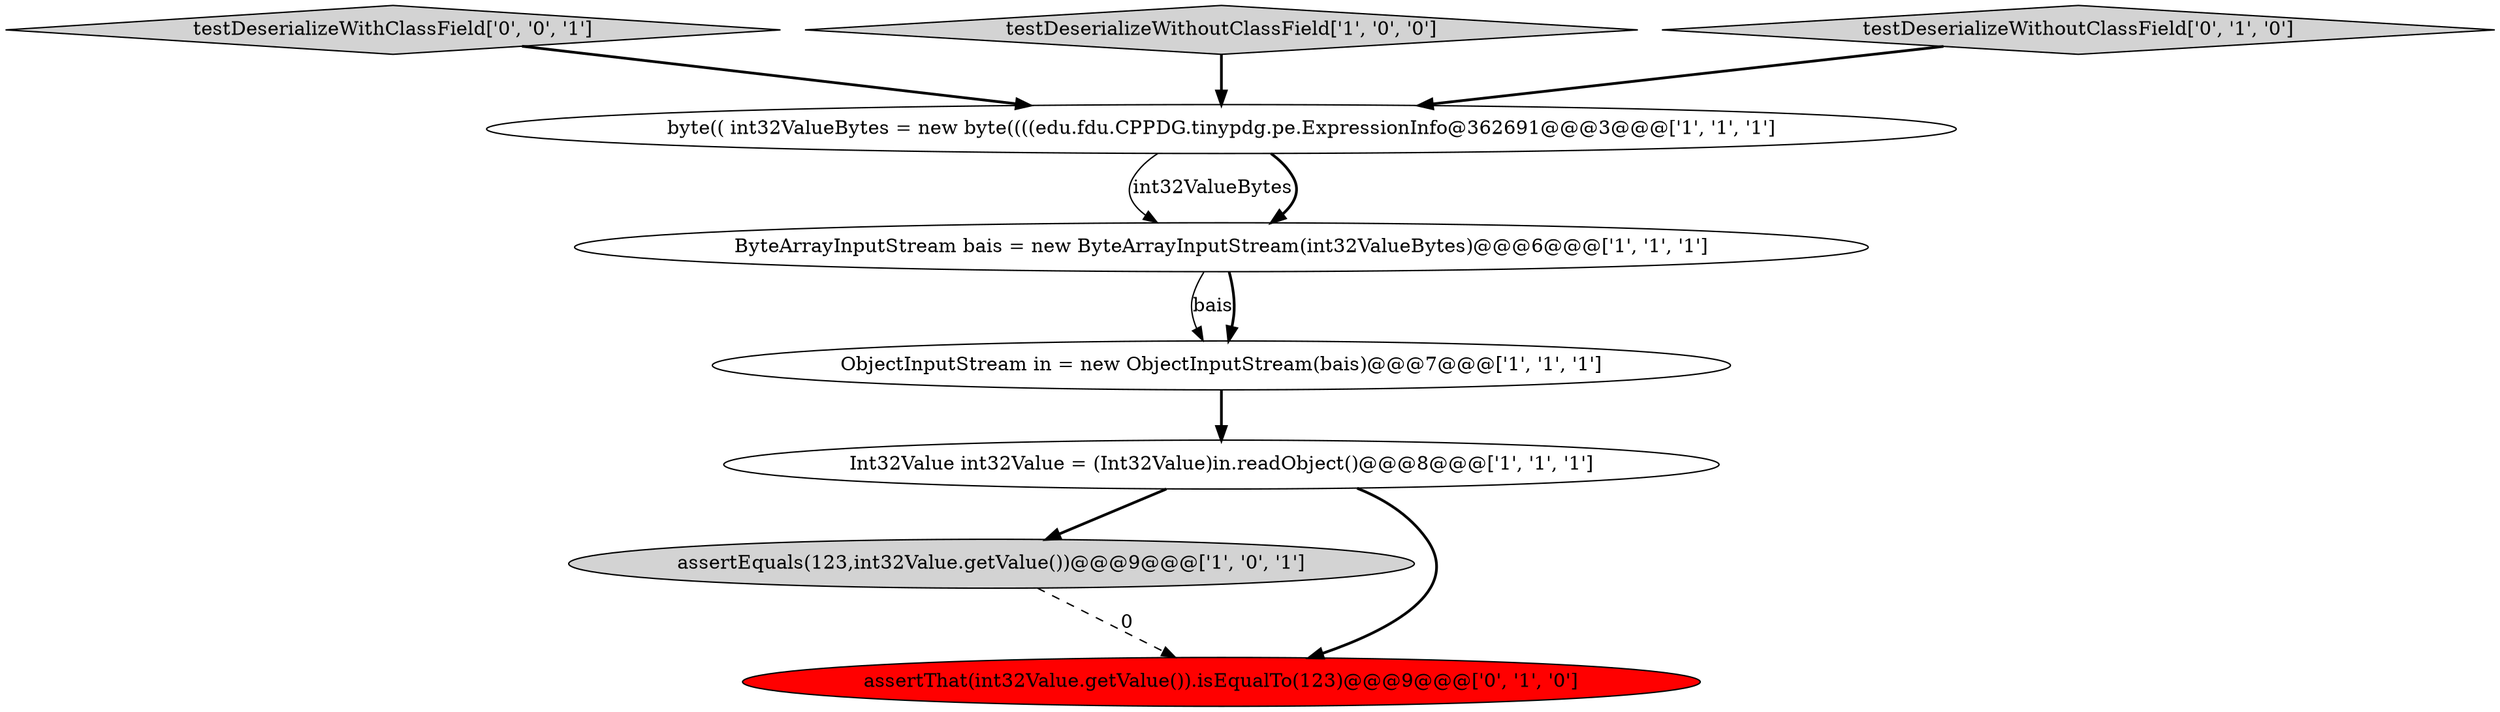 digraph {
2 [style = filled, label = "byte(( int32ValueBytes = new byte((((edu.fdu.CPPDG.tinypdg.pe.ExpressionInfo@362691@@@3@@@['1', '1', '1']", fillcolor = white, shape = ellipse image = "AAA0AAABBB1BBB"];
4 [style = filled, label = "ObjectInputStream in = new ObjectInputStream(bais)@@@7@@@['1', '1', '1']", fillcolor = white, shape = ellipse image = "AAA0AAABBB1BBB"];
3 [style = filled, label = "assertEquals(123,int32Value.getValue())@@@9@@@['1', '0', '1']", fillcolor = lightgray, shape = ellipse image = "AAA0AAABBB1BBB"];
8 [style = filled, label = "testDeserializeWithClassField['0', '0', '1']", fillcolor = lightgray, shape = diamond image = "AAA0AAABBB3BBB"];
5 [style = filled, label = "ByteArrayInputStream bais = new ByteArrayInputStream(int32ValueBytes)@@@6@@@['1', '1', '1']", fillcolor = white, shape = ellipse image = "AAA0AAABBB1BBB"];
1 [style = filled, label = "testDeserializeWithoutClassField['1', '0', '0']", fillcolor = lightgray, shape = diamond image = "AAA0AAABBB1BBB"];
6 [style = filled, label = "assertThat(int32Value.getValue()).isEqualTo(123)@@@9@@@['0', '1', '0']", fillcolor = red, shape = ellipse image = "AAA1AAABBB2BBB"];
7 [style = filled, label = "testDeserializeWithoutClassField['0', '1', '0']", fillcolor = lightgray, shape = diamond image = "AAA0AAABBB2BBB"];
0 [style = filled, label = "Int32Value int32Value = (Int32Value)in.readObject()@@@8@@@['1', '1', '1']", fillcolor = white, shape = ellipse image = "AAA0AAABBB1BBB"];
0->3 [style = bold, label=""];
1->2 [style = bold, label=""];
3->6 [style = dashed, label="0"];
2->5 [style = solid, label="int32ValueBytes"];
8->2 [style = bold, label=""];
0->6 [style = bold, label=""];
7->2 [style = bold, label=""];
5->4 [style = solid, label="bais"];
5->4 [style = bold, label=""];
4->0 [style = bold, label=""];
2->5 [style = bold, label=""];
}
